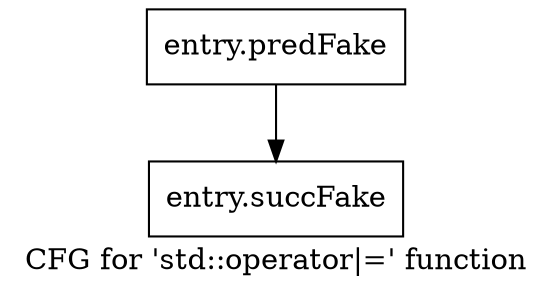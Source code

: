 digraph "CFG for 'std::operator\|=' function" {
	label="CFG for 'std::operator\|=' function";

	Node0x58390f0 [shape=record,filename="",linenumber="",label="{entry.predFake}"];
	Node0x58390f0 -> Node0x5ab0a10[ callList="" memoryops="" filename="/home/omerfaruk/tools/Xilinx/Vitis_HLS/2023.2/tps/lnx64/gcc-8.3.0/lib/gcc/x86_64-pc-linux-gnu/8.3.0/../../../../include/c++/8.3.0/bits/ios_base.h" execusionnum="3"];
	Node0x5ab0a10 [shape=record,filename="/home/omerfaruk/tools/Xilinx/Vitis_HLS/2023.2/tps/lnx64/gcc-8.3.0/lib/gcc/x86_64-pc-linux-gnu/8.3.0/../../../../include/c++/8.3.0/bits/ios_base.h",linenumber="100",label="{entry.succFake}"];
}
